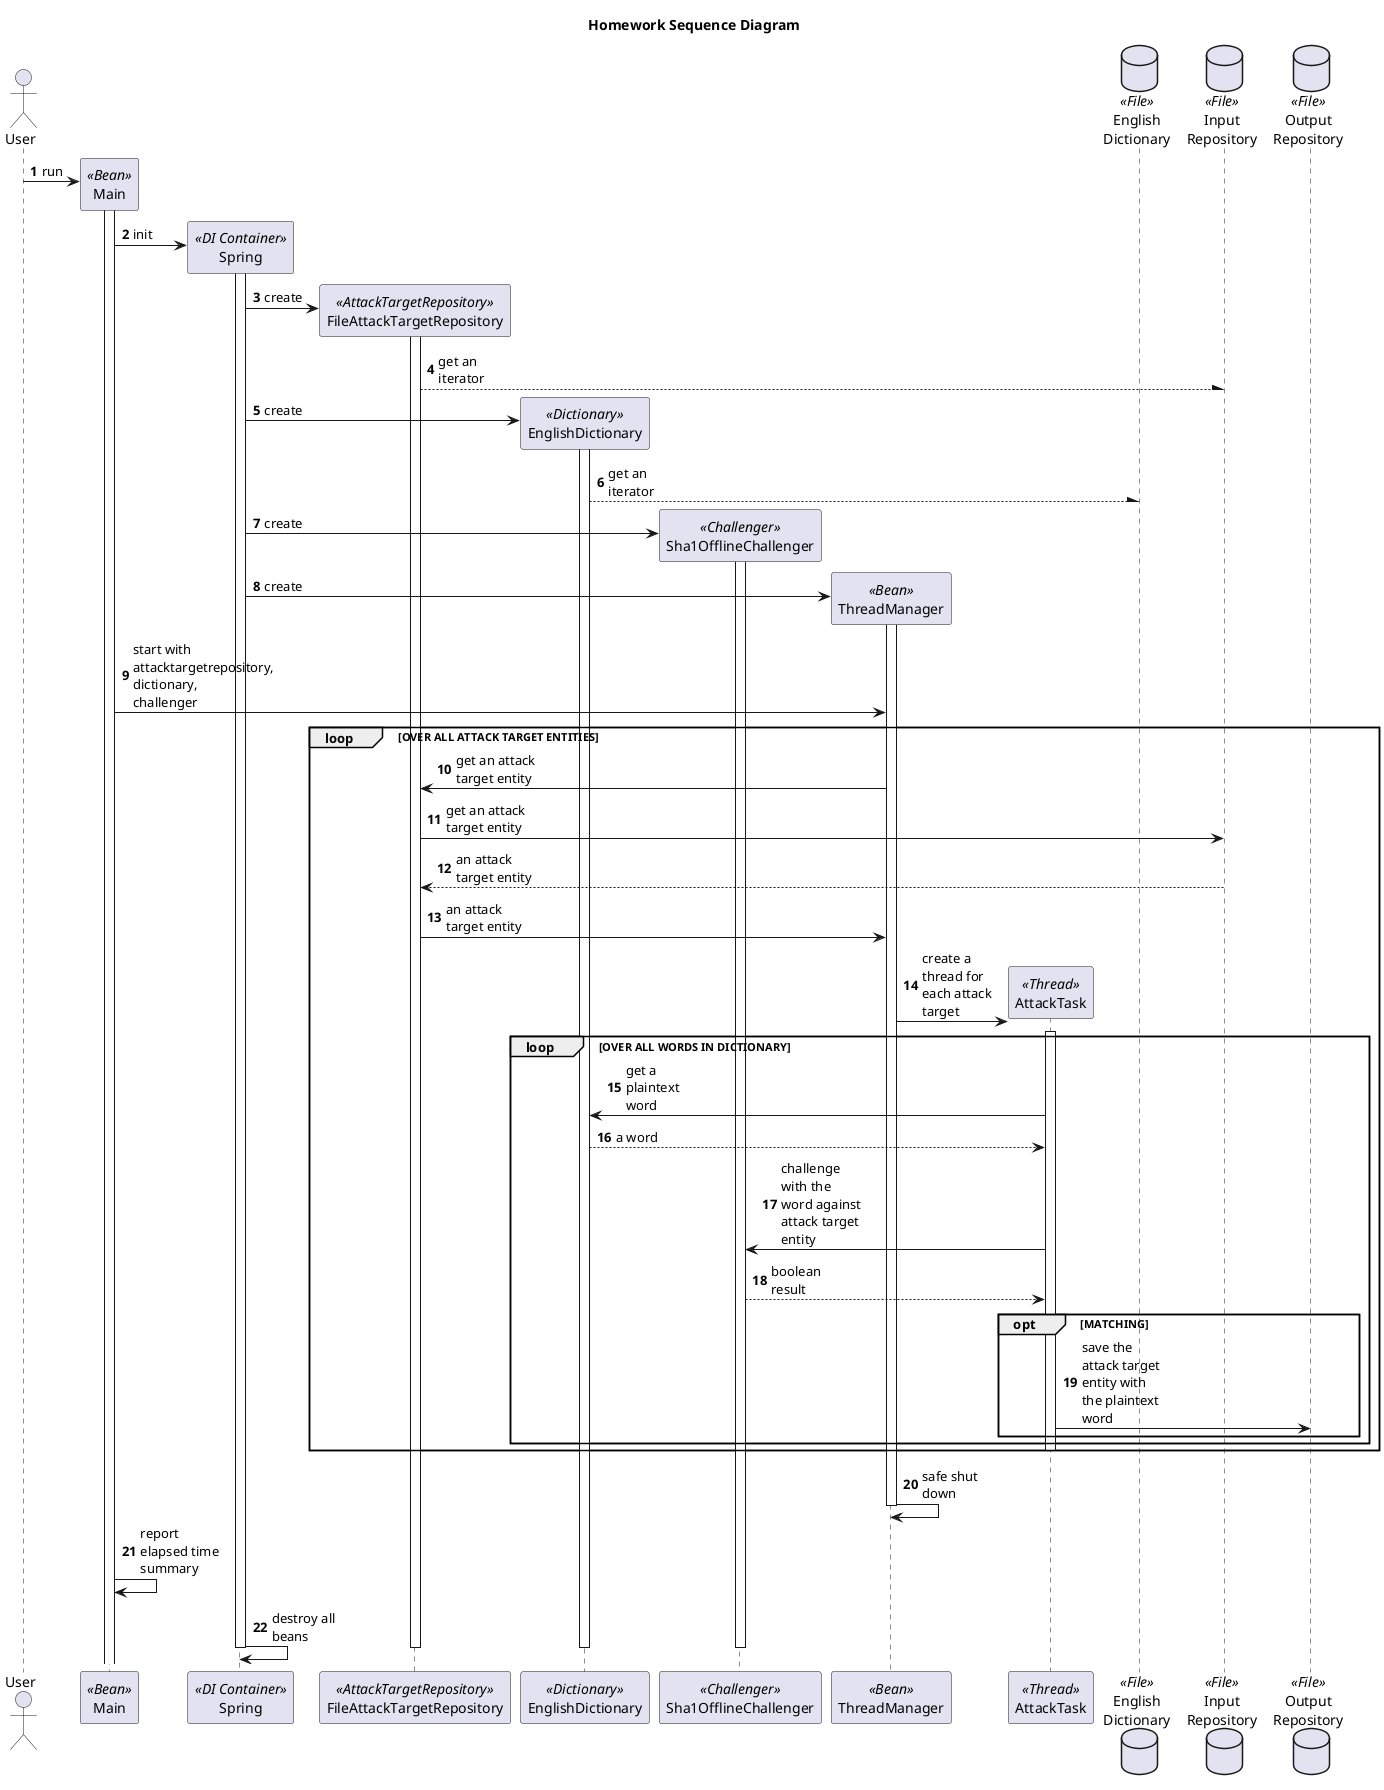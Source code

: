 @startuml
title Homework Sequence Diagram
autonumber
skinparam maxmessagesize 80

actor User as user
participant Main as main <<Bean>>
participant Spring as spring <<DI Container>>
participant "FileAttackTargetRepository" as attacktargetrepository <<AttackTargetRepository>>
participant "EnglishDictionary" as dict <<Dictionary>>
participant "Sha1OfflineChallenger" as challenger <<Challenger>>
participant ThreadManager as threadmanager <<Bean>>
participant AttackTask as task <<Thread>>
database "English\nDictionary" as englishdict <<File>>
database "Input\nRepository" as input <<File>>
database "Output\nRepository" as outputrepo <<File>>

create main
user -> main: run
activate main

create spring
main -> spring: init
activate spring

create attacktargetrepository
spring -> attacktargetrepository: create
    activate attacktargetrepository
    attacktargetrepository --\ input: get an iterator

create dict
spring -> dict: create
    activate dict
    dict --\ englishdict: get an iterator

create challenger
spring -> challenger: create
    activate challenger

create threadmanager
spring -> threadmanager: create
    activate threadmanager

main -> threadmanager: start with attacktargetrepository, dictionary, challenger
    loop OVER ALL ATTACK TARGET ENTITIES
        threadmanager -> attacktargetrepository: get an attack target entity
            attacktargetrepository -> input: get an attack target entity
                input --> attacktargetrepository: an attack target entity
            attacktargetrepository -> threadmanager: an attack target entity
        create task
        threadmanager -> task: create a thread for each attack target
        activate task
        loop OVER ALL WORDS IN DICTIONARY
            task -> dict: get a plaintext word
            dict --> task: a word
            task -> challenger: challenge with the word against attack target entity
            challenger --> task: boolean result
            opt MATCHING
                task -> outputrepo: save the attack target entity with the plaintext word
            end if
        end loop
        deactivate task
    end loop
    threadmanager -> threadmanager: safe shut down
    deactivate threadmanager

main -> main: report elapsed time summary
spring -> spring: destroy all beans
deactivate spring
deactivate dict
deactivate attacktargetrepository
deactivate challenger
@enduml